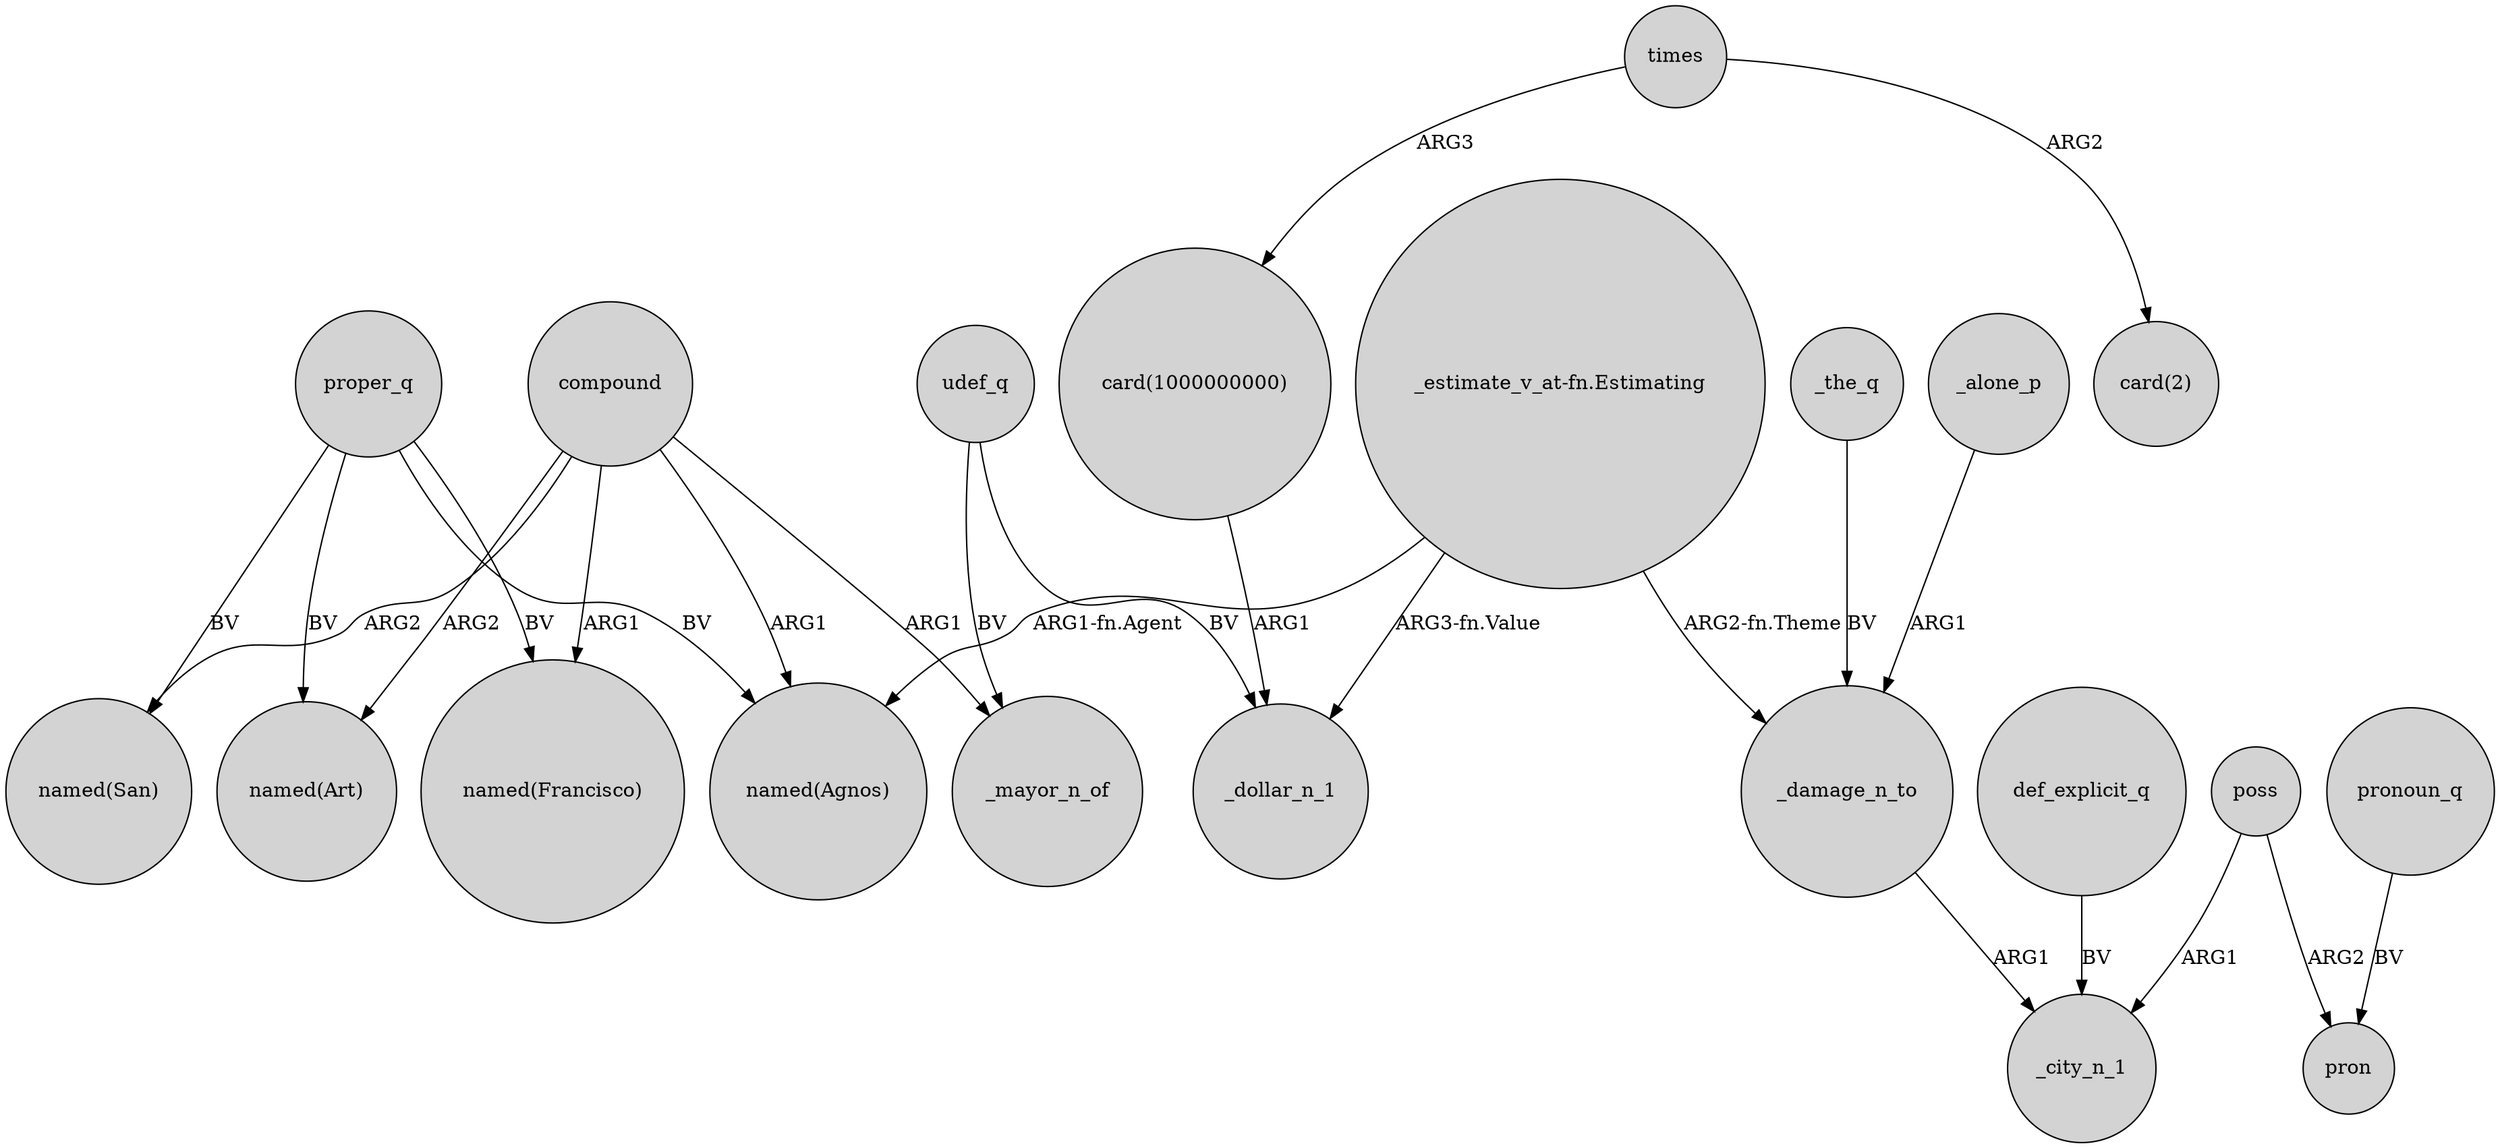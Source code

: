 digraph {
	node [shape=circle style=filled]
	compound -> "named(Agnos)" [label=ARG1]
	poss -> pron [label=ARG2]
	proper_q -> "named(Francisco)" [label=BV]
	compound -> "named(San)" [label=ARG2]
	compound -> _mayor_n_of [label=ARG1]
	poss -> _city_n_1 [label=ARG1]
	udef_q -> _mayor_n_of [label=BV]
	"_estimate_v_at-fn.Estimating" -> "named(Agnos)" [label="ARG1-fn.Agent"]
	compound -> "named(Art)" [label=ARG2]
	times -> "card(1000000000)" [label=ARG3]
	pronoun_q -> pron [label=BV]
	_alone_p -> _damage_n_to [label=ARG1]
	proper_q -> "named(Art)" [label=BV]
	def_explicit_q -> _city_n_1 [label=BV]
	proper_q -> "named(Agnos)" [label=BV]
	compound -> "named(Francisco)" [label=ARG1]
	_damage_n_to -> _city_n_1 [label=ARG1]
	times -> "card(2)" [label=ARG2]
	proper_q -> "named(San)" [label=BV]
	"card(1000000000)" -> _dollar_n_1 [label=ARG1]
	_the_q -> _damage_n_to [label=BV]
	udef_q -> _dollar_n_1 [label=BV]
	"_estimate_v_at-fn.Estimating" -> _damage_n_to [label="ARG2-fn.Theme"]
	"_estimate_v_at-fn.Estimating" -> _dollar_n_1 [label="ARG3-fn.Value"]
}
